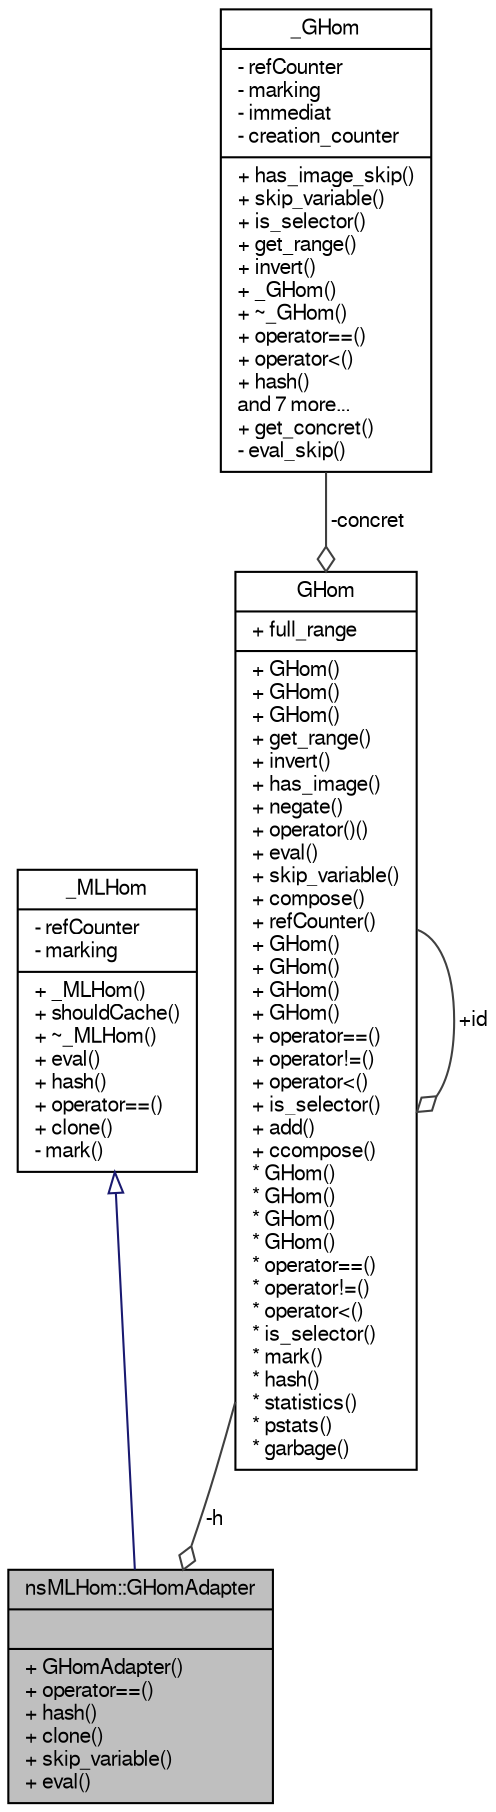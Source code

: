 digraph "nsMLHom::GHomAdapter"
{
  edge [fontname="FreeSans",fontsize="10",labelfontname="FreeSans",labelfontsize="10"];
  node [fontname="FreeSans",fontsize="10",shape=record];
  Node1 [label="{nsMLHom::GHomAdapter\n||+ GHomAdapter()\l+ operator==()\l+ hash()\l+ clone()\l+ skip_variable()\l+ eval()\l}",height=0.2,width=0.4,color="black", fillcolor="grey75", style="filled" fontcolor="black"];
  Node2 -> Node1 [dir="back",color="midnightblue",fontsize="10",style="solid",arrowtail="onormal",fontname="FreeSans"];
  Node2 [label="{_MLHom\n|- refCounter\l- marking\l|+ _MLHom()\l+ shouldCache()\l+ ~_MLHom()\l+ eval()\l+ hash()\l+ operator==()\l+ clone()\l- mark()\l}",height=0.2,width=0.4,color="black", fillcolor="white", style="filled",URL="$class__MLHom.html"];
  Node3 -> Node1 [color="grey25",fontsize="10",style="solid",label=" -h" ,arrowhead="odiamond",fontname="FreeSans"];
  Node3 [label="{GHom\n|+ full_range\l|+ GHom()\l+ GHom()\l+ GHom()\l+ get_range()\l+ invert()\l+ has_image()\l+ negate()\l+ operator()()\l+ eval()\l+ skip_variable()\l+ compose()\l+ refCounter()\l+ GHom()\l+ GHom()\l+ GHom()\l+ GHom()\l+ operator==()\l+ operator!=()\l+ operator\<()\l+ is_selector()\l+ add()\l+ ccompose()\l* GHom()\l* GHom()\l* GHom()\l* GHom()\l* operator==()\l* operator!=()\l* operator\<()\l* is_selector()\l* mark()\l* hash()\l* statistics()\l* pstats()\l* garbage()\l}",height=0.2,width=0.4,color="black", fillcolor="white", style="filled",URL="$classGHom.html",tooltip="This class is the base class representing a homomorphism over DDD. "];
  Node4 -> Node3 [color="grey25",fontsize="10",style="solid",label=" -concret" ,arrowhead="odiamond",fontname="FreeSans"];
  Node4 [label="{_GHom\n|- refCounter\l- marking\l- immediat\l- creation_counter\l|+ has_image_skip()\l+ skip_variable()\l+ is_selector()\l+ get_range()\l+ invert()\l+ _GHom()\l+ ~_GHom()\l+ operator==()\l+ operator\<()\l+ hash()\land 7 more...\l+ get_concret()\l- eval_skip()\l}",height=0.2,width=0.4,color="black", fillcolor="white", style="filled",URL="$class__GHom.html",tooltip="The concrete data class for Homomorphisms. "];
  Node3 -> Node3 [color="grey25",fontsize="10",style="solid",label=" +id" ,arrowhead="odiamond",fontname="FreeSans"];
}
